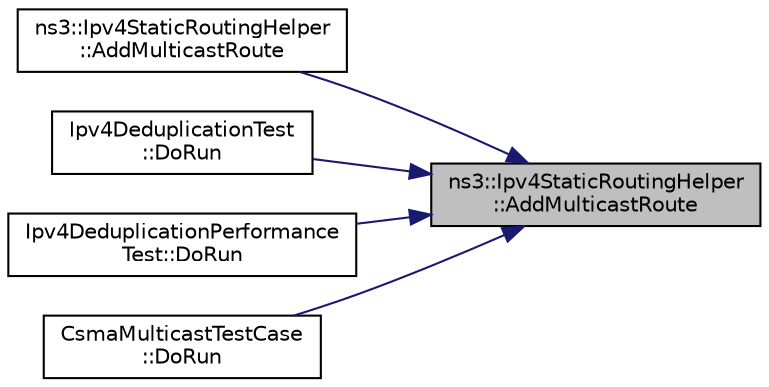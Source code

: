 digraph "ns3::Ipv4StaticRoutingHelper::AddMulticastRoute"
{
 // LATEX_PDF_SIZE
  edge [fontname="Helvetica",fontsize="10",labelfontname="Helvetica",labelfontsize="10"];
  node [fontname="Helvetica",fontsize="10",shape=record];
  rankdir="RL";
  Node1 [label="ns3::Ipv4StaticRoutingHelper\l::AddMulticastRoute",height=0.2,width=0.4,color="black", fillcolor="grey75", style="filled", fontcolor="black",tooltip="Add a multicast route to a node and net device using explicit Ptr<Node> and Ptr<NetDevice>"];
  Node1 -> Node2 [dir="back",color="midnightblue",fontsize="10",style="solid",fontname="Helvetica"];
  Node2 [label="ns3::Ipv4StaticRoutingHelper\l::AddMulticastRoute",height=0.2,width=0.4,color="black", fillcolor="white", style="filled",URL="$classns3_1_1_ipv4_static_routing_helper.html#a8f1c020b21aedf9fd8effcef3940b0f0",tooltip="Add a multicast route to a node and device using a Ptr<Node> and a name string previously associated ..."];
  Node1 -> Node3 [dir="back",color="midnightblue",fontsize="10",style="solid",fontname="Helvetica"];
  Node3 [label="Ipv4DeduplicationTest\l::DoRun",height=0.2,width=0.4,color="black", fillcolor="white", style="filled",URL="$class_ipv4_deduplication_test.html#a5e5727b7b8436191367a912d0e1a16e3",tooltip="Implementation to actually run this TestCase."];
  Node1 -> Node4 [dir="back",color="midnightblue",fontsize="10",style="solid",fontname="Helvetica"];
  Node4 [label="Ipv4DeduplicationPerformance\lTest::DoRun",height=0.2,width=0.4,color="black", fillcolor="white", style="filled",URL="$class_ipv4_deduplication_performance_test.html#a31518001eb022fe1f91e769de0595883",tooltip="Implementation to actually run this TestCase."];
  Node1 -> Node5 [dir="back",color="midnightblue",fontsize="10",style="solid",fontname="Helvetica"];
  Node5 [label="CsmaMulticastTestCase\l::DoRun",height=0.2,width=0.4,color="black", fillcolor="white", style="filled",URL="$class_csma_multicast_test_case.html#a1251df8e18b5cc31f4aa6f88bda7ffd5",tooltip="Implementation to actually run this TestCase."];
}
